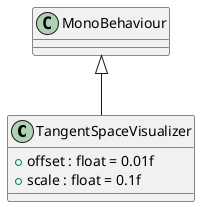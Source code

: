 @startuml
class TangentSpaceVisualizer {
    + offset : float = 0.01f
    + scale : float = 0.1f
}
MonoBehaviour <|-- TangentSpaceVisualizer
@enduml
